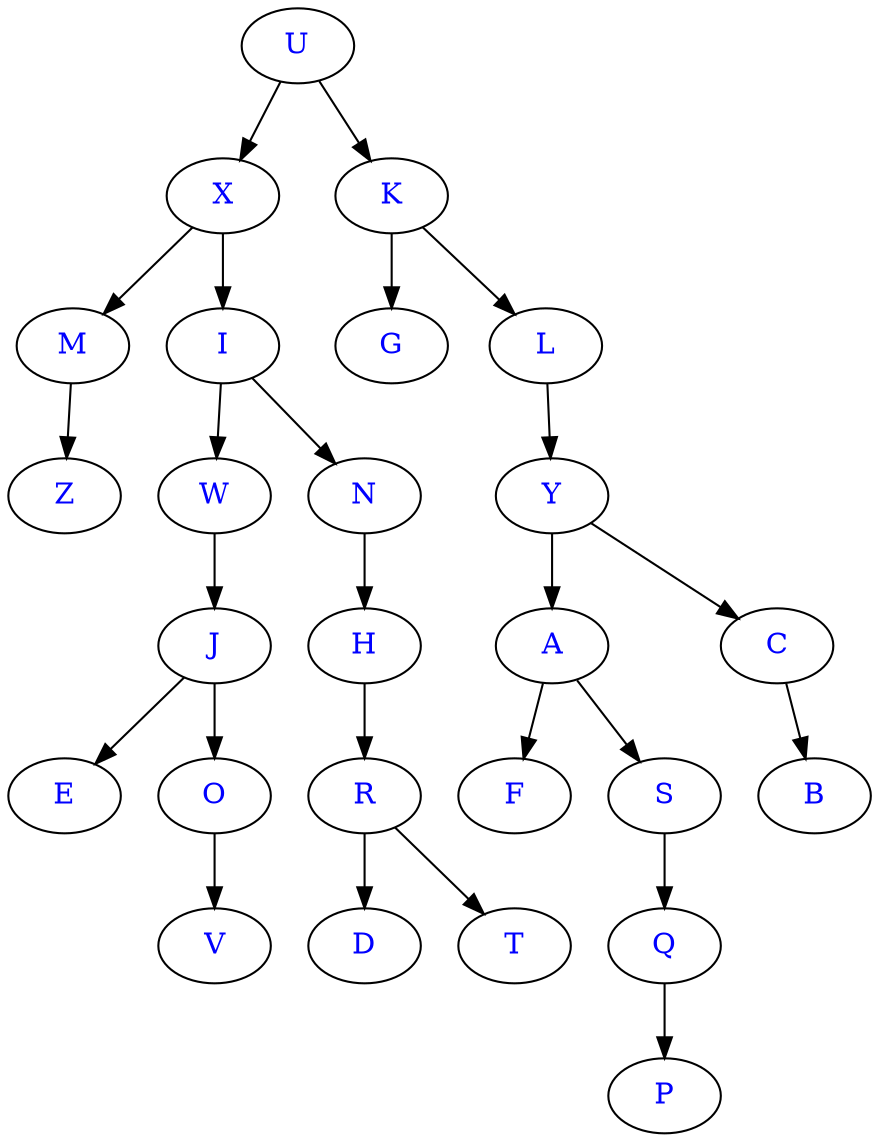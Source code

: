 // Tree
digraph {
	U [fontcolor=blue]
	X [fontcolor=blue]
	U -> X
	M [fontcolor=blue]
	X -> M
	Z [fontcolor=blue]
	M -> Z
	I [fontcolor=blue]
	X -> I
	W [fontcolor=blue]
	I -> W
	J [fontcolor=blue]
	W -> J
	E [fontcolor=blue]
	J -> E
	O [fontcolor=blue]
	J -> O
	V [fontcolor=blue]
	O -> V
	N [fontcolor=blue]
	I -> N
	H [fontcolor=blue]
	N -> H
	R [fontcolor=blue]
	H -> R
	D [fontcolor=blue]
	R -> D
	T [fontcolor=blue]
	R -> T
	K [fontcolor=blue]
	U -> K
	G [fontcolor=blue]
	K -> G
	L [fontcolor=blue]
	K -> L
	Y [fontcolor=blue]
	L -> Y
	A [fontcolor=blue]
	Y -> A
	F [fontcolor=blue]
	A -> F
	S [fontcolor=blue]
	A -> S
	Q [fontcolor=blue]
	S -> Q
	P [fontcolor=blue]
	Q -> P
	C [fontcolor=blue]
	Y -> C
	B [fontcolor=blue]
	C -> B
}
